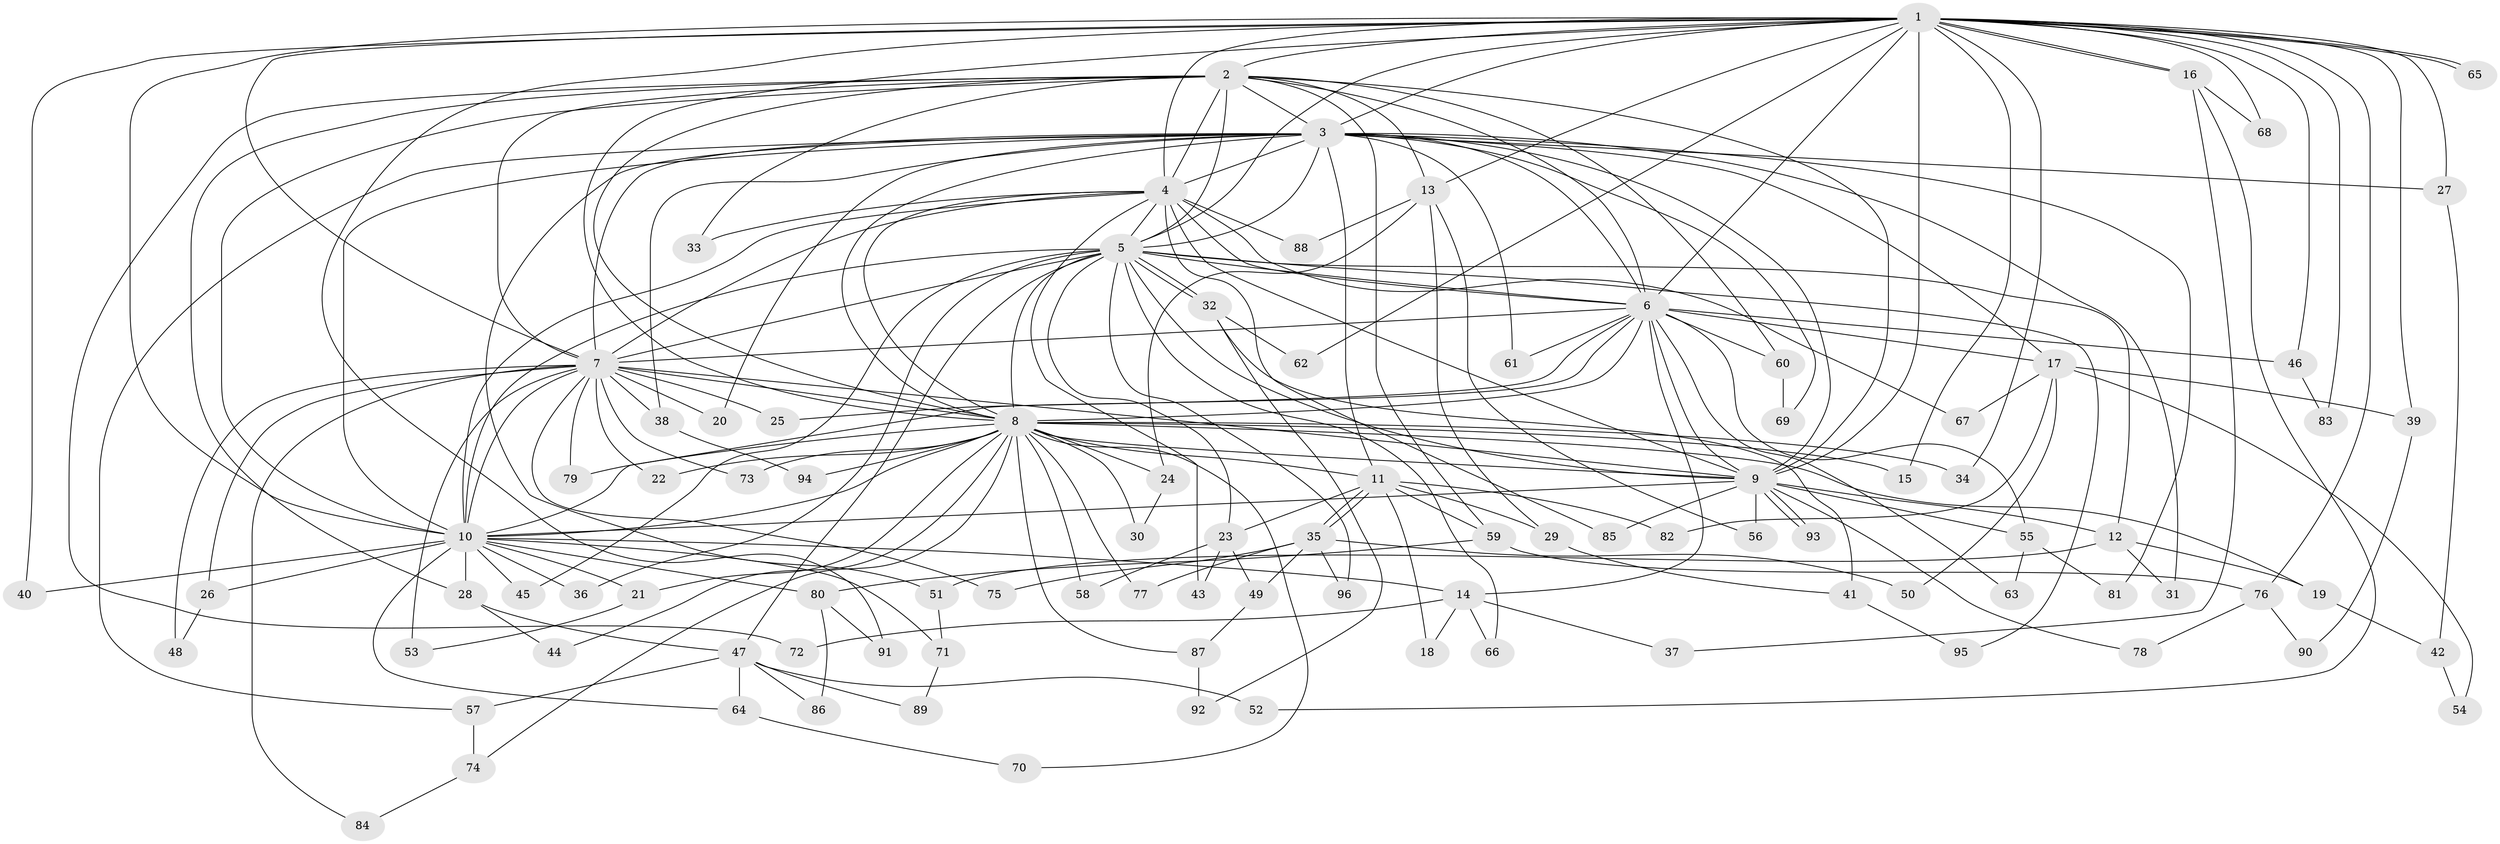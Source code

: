 // Generated by graph-tools (version 1.1) at 2025/35/03/09/25 02:35:11]
// undirected, 96 vertices, 217 edges
graph export_dot {
graph [start="1"]
  node [color=gray90,style=filled];
  1;
  2;
  3;
  4;
  5;
  6;
  7;
  8;
  9;
  10;
  11;
  12;
  13;
  14;
  15;
  16;
  17;
  18;
  19;
  20;
  21;
  22;
  23;
  24;
  25;
  26;
  27;
  28;
  29;
  30;
  31;
  32;
  33;
  34;
  35;
  36;
  37;
  38;
  39;
  40;
  41;
  42;
  43;
  44;
  45;
  46;
  47;
  48;
  49;
  50;
  51;
  52;
  53;
  54;
  55;
  56;
  57;
  58;
  59;
  60;
  61;
  62;
  63;
  64;
  65;
  66;
  67;
  68;
  69;
  70;
  71;
  72;
  73;
  74;
  75;
  76;
  77;
  78;
  79;
  80;
  81;
  82;
  83;
  84;
  85;
  86;
  87;
  88;
  89;
  90;
  91;
  92;
  93;
  94;
  95;
  96;
  1 -- 2;
  1 -- 3;
  1 -- 4;
  1 -- 5;
  1 -- 6;
  1 -- 7;
  1 -- 8;
  1 -- 9;
  1 -- 10;
  1 -- 13;
  1 -- 15;
  1 -- 16;
  1 -- 16;
  1 -- 27;
  1 -- 34;
  1 -- 39;
  1 -- 40;
  1 -- 46;
  1 -- 62;
  1 -- 65;
  1 -- 65;
  1 -- 68;
  1 -- 76;
  1 -- 83;
  1 -- 91;
  2 -- 3;
  2 -- 4;
  2 -- 5;
  2 -- 6;
  2 -- 7;
  2 -- 8;
  2 -- 9;
  2 -- 10;
  2 -- 13;
  2 -- 28;
  2 -- 33;
  2 -- 59;
  2 -- 60;
  2 -- 72;
  3 -- 4;
  3 -- 5;
  3 -- 6;
  3 -- 7;
  3 -- 8;
  3 -- 9;
  3 -- 10;
  3 -- 11;
  3 -- 17;
  3 -- 20;
  3 -- 27;
  3 -- 31;
  3 -- 38;
  3 -- 51;
  3 -- 57;
  3 -- 61;
  3 -- 69;
  3 -- 81;
  4 -- 5;
  4 -- 6;
  4 -- 7;
  4 -- 8;
  4 -- 9;
  4 -- 10;
  4 -- 33;
  4 -- 43;
  4 -- 67;
  4 -- 85;
  4 -- 88;
  5 -- 6;
  5 -- 7;
  5 -- 8;
  5 -- 9;
  5 -- 10;
  5 -- 12;
  5 -- 23;
  5 -- 32;
  5 -- 32;
  5 -- 36;
  5 -- 45;
  5 -- 47;
  5 -- 66;
  5 -- 95;
  5 -- 96;
  6 -- 7;
  6 -- 8;
  6 -- 9;
  6 -- 10;
  6 -- 14;
  6 -- 17;
  6 -- 25;
  6 -- 46;
  6 -- 55;
  6 -- 60;
  6 -- 61;
  6 -- 63;
  7 -- 8;
  7 -- 9;
  7 -- 10;
  7 -- 20;
  7 -- 22;
  7 -- 25;
  7 -- 26;
  7 -- 38;
  7 -- 48;
  7 -- 53;
  7 -- 73;
  7 -- 75;
  7 -- 79;
  7 -- 84;
  8 -- 9;
  8 -- 10;
  8 -- 11;
  8 -- 15;
  8 -- 19;
  8 -- 21;
  8 -- 22;
  8 -- 24;
  8 -- 30;
  8 -- 34;
  8 -- 44;
  8 -- 58;
  8 -- 70;
  8 -- 73;
  8 -- 74;
  8 -- 77;
  8 -- 79;
  8 -- 87;
  8 -- 94;
  9 -- 10;
  9 -- 12;
  9 -- 55;
  9 -- 56;
  9 -- 78;
  9 -- 85;
  9 -- 93;
  9 -- 93;
  10 -- 14;
  10 -- 21;
  10 -- 26;
  10 -- 28;
  10 -- 36;
  10 -- 40;
  10 -- 45;
  10 -- 64;
  10 -- 71;
  10 -- 80;
  11 -- 18;
  11 -- 23;
  11 -- 29;
  11 -- 35;
  11 -- 35;
  11 -- 59;
  11 -- 82;
  12 -- 19;
  12 -- 31;
  12 -- 51;
  13 -- 24;
  13 -- 29;
  13 -- 56;
  13 -- 88;
  14 -- 18;
  14 -- 37;
  14 -- 66;
  14 -- 72;
  16 -- 37;
  16 -- 52;
  16 -- 68;
  17 -- 39;
  17 -- 50;
  17 -- 54;
  17 -- 67;
  17 -- 82;
  19 -- 42;
  21 -- 53;
  23 -- 43;
  23 -- 49;
  23 -- 58;
  24 -- 30;
  26 -- 48;
  27 -- 42;
  28 -- 44;
  28 -- 47;
  29 -- 41;
  32 -- 41;
  32 -- 62;
  32 -- 92;
  35 -- 49;
  35 -- 50;
  35 -- 75;
  35 -- 77;
  35 -- 96;
  38 -- 94;
  39 -- 90;
  41 -- 95;
  42 -- 54;
  46 -- 83;
  47 -- 52;
  47 -- 57;
  47 -- 64;
  47 -- 86;
  47 -- 89;
  49 -- 87;
  51 -- 71;
  55 -- 63;
  55 -- 81;
  57 -- 74;
  59 -- 76;
  59 -- 80;
  60 -- 69;
  64 -- 70;
  71 -- 89;
  74 -- 84;
  76 -- 78;
  76 -- 90;
  80 -- 86;
  80 -- 91;
  87 -- 92;
}
